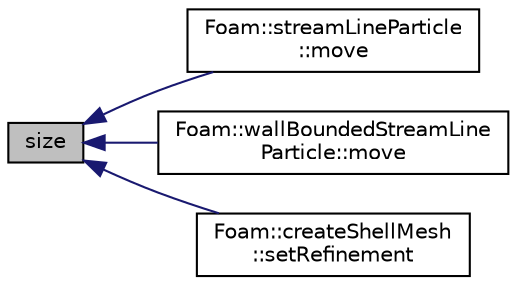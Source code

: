 digraph "size"
{
  bgcolor="transparent";
  edge [fontname="Helvetica",fontsize="10",labelfontname="Helvetica",labelfontsize="10"];
  node [fontname="Helvetica",fontsize="10",shape=record];
  rankdir="LR";
  Node1 [label="size",height=0.2,width=0.4,color="black", fillcolor="grey75", style="filled", fontcolor="black"];
  Node1 -> Node2 [dir="back",color="midnightblue",fontsize="10",style="solid",fontname="Helvetica"];
  Node2 [label="Foam::streamLineParticle\l::move",height=0.2,width=0.4,color="black",URL="$a02443.html#ab2af4f225a9c3e9d8789961151f121ac",tooltip="Track all particles to their end point. "];
  Node1 -> Node3 [dir="back",color="midnightblue",fontsize="10",style="solid",fontname="Helvetica"];
  Node3 [label="Foam::wallBoundedStreamLine\lParticle::move",height=0.2,width=0.4,color="black",URL="$a02815.html#ab2af4f225a9c3e9d8789961151f121ac",tooltip="Track all particles to their end point. "];
  Node1 -> Node4 [dir="back",color="midnightblue",fontsize="10",style="solid",fontname="Helvetica"];
  Node4 [label="Foam::createShellMesh\l::setRefinement",height=0.2,width=0.4,color="black",URL="$a00429.html#aef7bf7bc4511c879d54f2bbd3c76729a",tooltip="Play commands into polyTopoChange to create layer mesh. "];
}
